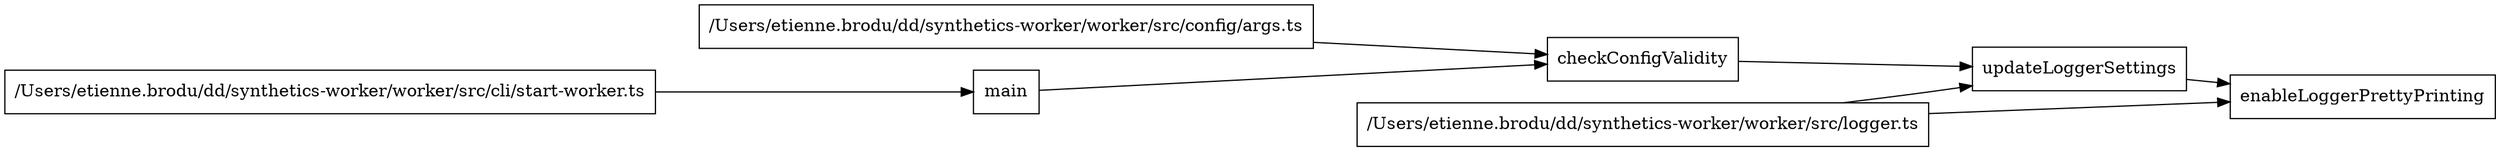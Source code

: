 digraph configDependents {
  rankdir=LR;
  node [shape=box]
  "/Users/etienne.brodu/dd/synthetics-worker/worker/src/config/args.ts" -> "checkConfigValidity"
  "main" -> "checkConfigValidity"
  "updateLoggerSettings" -> "enableLoggerPrettyPrinting"
  "/Users/etienne.brodu/dd/synthetics-worker/worker/src/logger.ts" -> "enableLoggerPrettyPrinting"
  "/Users/etienne.brodu/dd/synthetics-worker/worker/src/cli/start-worker.ts" -> "main"
  "/Users/etienne.brodu/dd/synthetics-worker/worker/src/logger.ts" -> "updateLoggerSettings"
  "checkConfigValidity" -> "updateLoggerSettings"
}